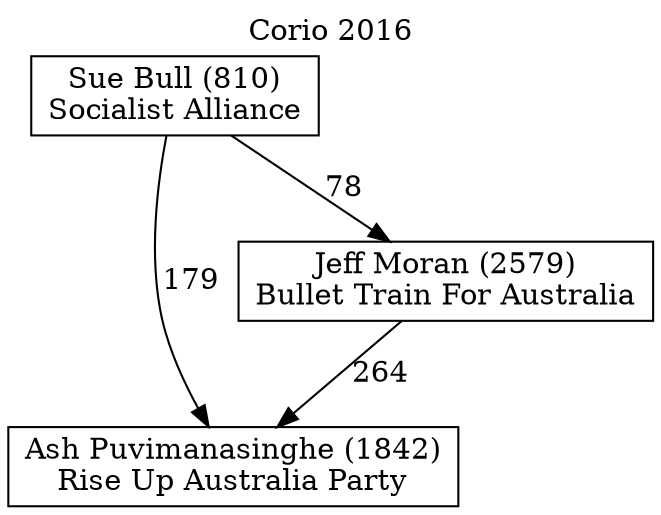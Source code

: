 // House preference flow
digraph "Ash Puvimanasinghe (1842)_Corio_2016" {
	graph [label="Corio 2016" labelloc=t mclimit=2]
	node [shape=box]
	"Ash Puvimanasinghe (1842)" [label="Ash Puvimanasinghe (1842)
Rise Up Australia Party"]
	"Jeff Moran (2579)" [label="Jeff Moran (2579)
Bullet Train For Australia"]
	"Sue Bull (810)" [label="Sue Bull (810)
Socialist Alliance"]
	"Jeff Moran (2579)" -> "Ash Puvimanasinghe (1842)" [label=264]
	"Sue Bull (810)" -> "Jeff Moran (2579)" [label=78]
	"Sue Bull (810)" -> "Ash Puvimanasinghe (1842)" [label=179]
}
